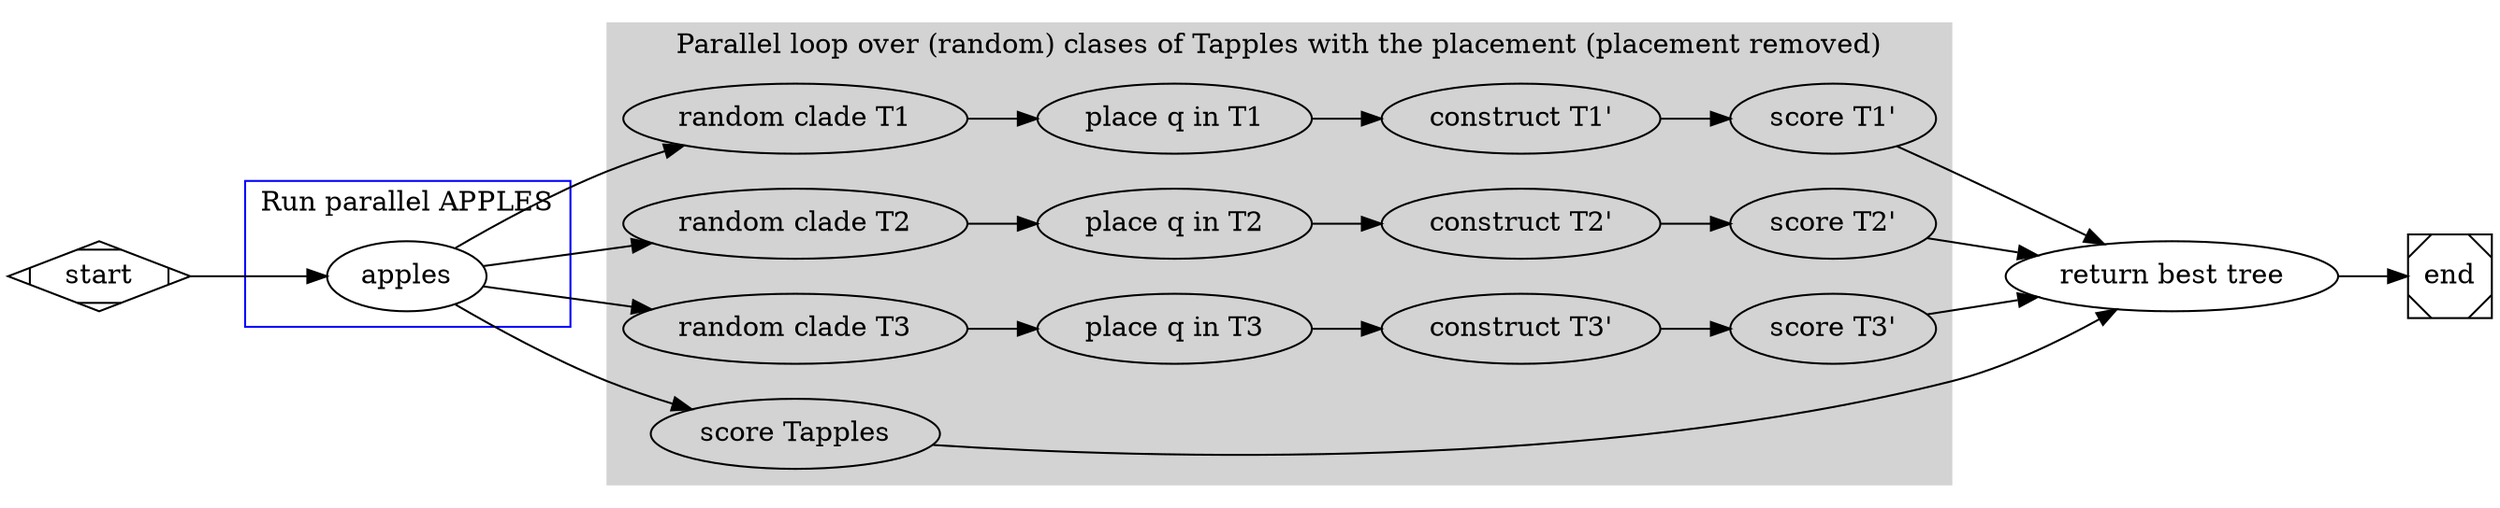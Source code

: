 digraph G {
  rankdir=LR

  // predefine nodes
  randomClade1[label="random clade T1"]
  randomClade2[label="random clade T2"]
  randomClade3[label="random clade T3"]
  pplacer1[label="place q in T1"]
  pplacer2[label="place q in T2"]
  pplacer3[label="place q in T3"]
  place1[label="construct T1'"]
  place2[label="construct T2'"]
  place3[label="construct T3'"]
  raxml1[label="score T1'"]
  raxml2[label="score T2'"]
  raxml3[label="score T3'"]
  raxmlapples[label="score Tapples"]
  return[label="return best tree"]
  apples[label="apples"]

	subgraph cluster_0 {
		style=filled;
		color=lightgrey;
		node [style=filled,color=white];
		randomClade1 -> pplacer1 -> place1 -> raxml1;
		randomClade2 -> pplacer2 -> place2 -> raxml2;
		randomClade3 -> pplacer3 -> place3 -> raxml3;
    raxmlapples
		label = "Parallel loop over (random) clases of Tapples with the placement (placement removed)";
	}
  subgraph cluster_1 {
		//style=filled;
		color=blue;
		node [style=filled,color=white];
    apples
		label = "Run parallel APPLES";
  }

	start -> apples;
  apples -> randomClade1;
  apples -> randomClade2;
  apples -> randomClade3;
  apples -> raxmlapples;
  raxml1 -> return;
  raxml2 -> return;
  raxml3 -> return;
  raxmlapples -> return;
  return -> end;

	start [shape=Mdiamond];
	end [shape=Msquare];
}
